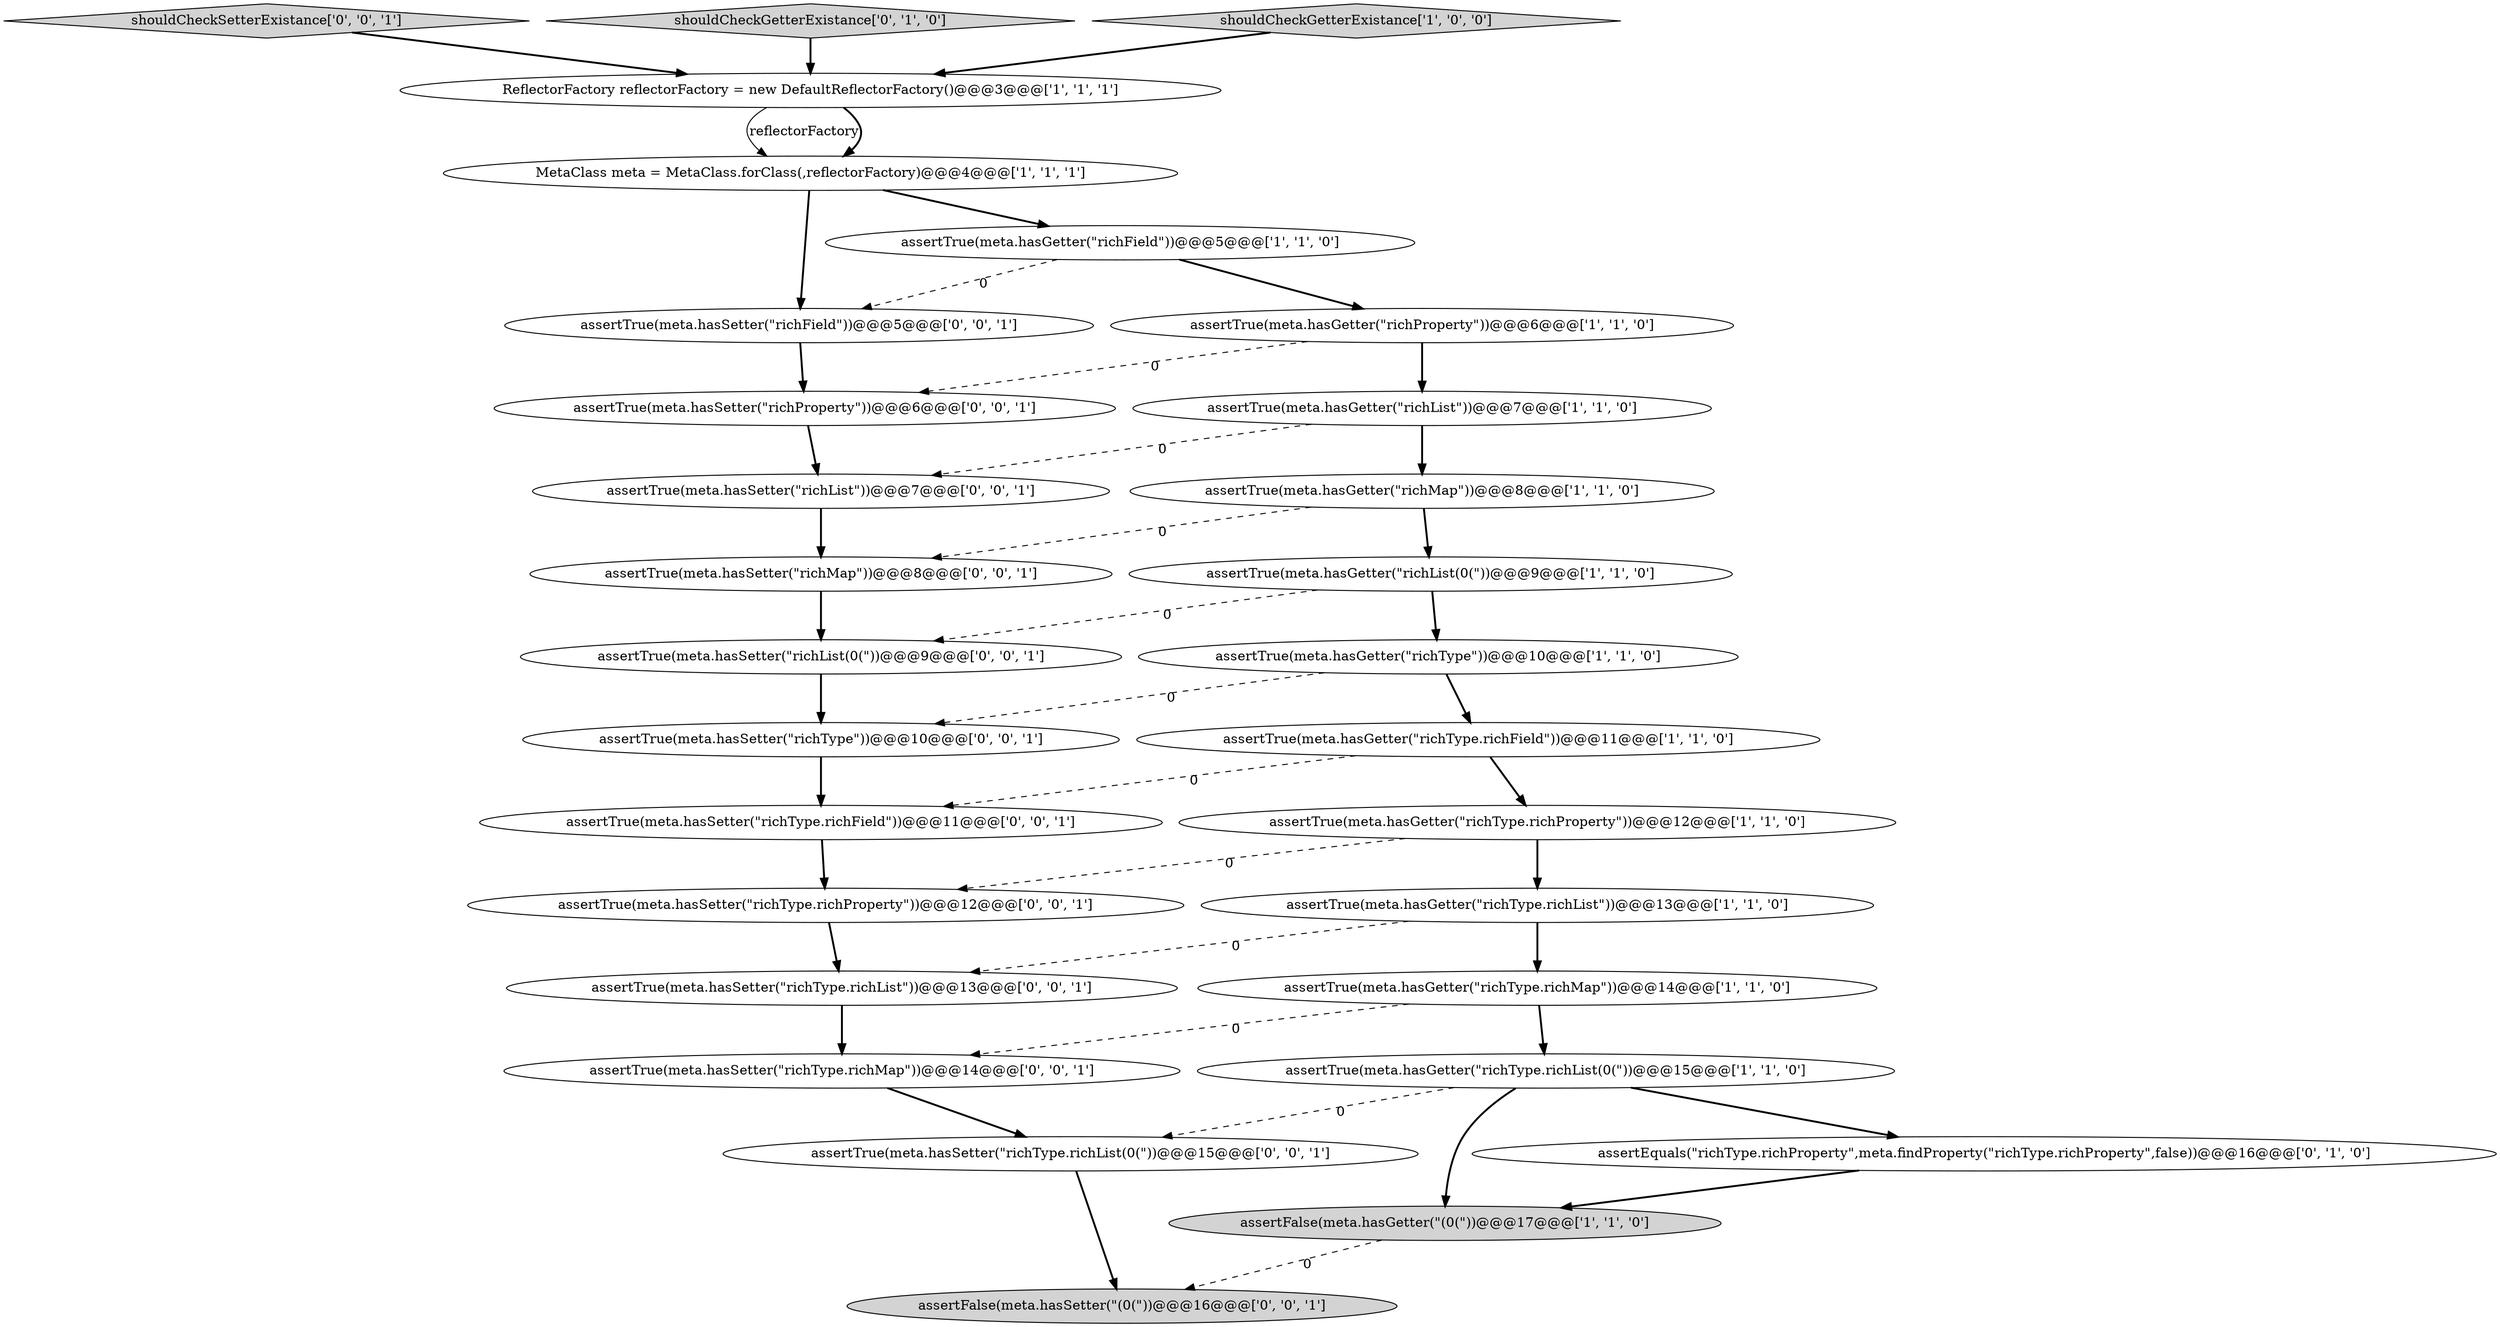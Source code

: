 digraph {
3 [style = filled, label = "MetaClass meta = MetaClass.forClass(,reflectorFactory)@@@4@@@['1', '1', '1']", fillcolor = white, shape = ellipse image = "AAA0AAABBB1BBB"];
2 [style = filled, label = "ReflectorFactory reflectorFactory = new DefaultReflectorFactory()@@@3@@@['1', '1', '1']", fillcolor = white, shape = ellipse image = "AAA0AAABBB1BBB"];
21 [style = filled, label = "assertTrue(meta.hasSetter(\"richType.richList(0(\"))@@@15@@@['0', '0', '1']", fillcolor = white, shape = ellipse image = "AAA0AAABBB3BBB"];
5 [style = filled, label = "assertTrue(meta.hasGetter(\"richType.richList\"))@@@13@@@['1', '1', '0']", fillcolor = white, shape = ellipse image = "AAA0AAABBB1BBB"];
28 [style = filled, label = "assertTrue(meta.hasSetter(\"richList\"))@@@7@@@['0', '0', '1']", fillcolor = white, shape = ellipse image = "AAA0AAABBB3BBB"];
27 [style = filled, label = "assertTrue(meta.hasSetter(\"richType.richMap\"))@@@14@@@['0', '0', '1']", fillcolor = white, shape = ellipse image = "AAA0AAABBB3BBB"];
17 [style = filled, label = "assertTrue(meta.hasSetter(\"richMap\"))@@@8@@@['0', '0', '1']", fillcolor = white, shape = ellipse image = "AAA0AAABBB3BBB"];
8 [style = filled, label = "assertTrue(meta.hasGetter(\"richType.richField\"))@@@11@@@['1', '1', '0']", fillcolor = white, shape = ellipse image = "AAA0AAABBB1BBB"];
29 [style = filled, label = "shouldCheckSetterExistance['0', '0', '1']", fillcolor = lightgray, shape = diamond image = "AAA0AAABBB3BBB"];
18 [style = filled, label = "assertTrue(meta.hasSetter(\"richType\"))@@@10@@@['0', '0', '1']", fillcolor = white, shape = ellipse image = "AAA0AAABBB3BBB"];
1 [style = filled, label = "assertTrue(meta.hasGetter(\"richMap\"))@@@8@@@['1', '1', '0']", fillcolor = white, shape = ellipse image = "AAA0AAABBB1BBB"];
20 [style = filled, label = "assertTrue(meta.hasSetter(\"richList(0(\"))@@@9@@@['0', '0', '1']", fillcolor = white, shape = ellipse image = "AAA0AAABBB3BBB"];
4 [style = filled, label = "assertFalse(meta.hasGetter(\"(0(\"))@@@17@@@['1', '1', '0']", fillcolor = lightgray, shape = ellipse image = "AAA0AAABBB1BBB"];
12 [style = filled, label = "assertTrue(meta.hasGetter(\"richList\"))@@@7@@@['1', '1', '0']", fillcolor = white, shape = ellipse image = "AAA0AAABBB1BBB"];
16 [style = filled, label = "assertEquals(\"richType.richProperty\",meta.findProperty(\"richType.richProperty\",false))@@@16@@@['0', '1', '0']", fillcolor = white, shape = ellipse image = "AAA1AAABBB2BBB"];
26 [style = filled, label = "assertFalse(meta.hasSetter(\"(0(\"))@@@16@@@['0', '0', '1']", fillcolor = lightgray, shape = ellipse image = "AAA0AAABBB3BBB"];
10 [style = filled, label = "assertTrue(meta.hasGetter(\"richType.richList(0(\"))@@@15@@@['1', '1', '0']", fillcolor = white, shape = ellipse image = "AAA0AAABBB1BBB"];
15 [style = filled, label = "shouldCheckGetterExistance['0', '1', '0']", fillcolor = lightgray, shape = diamond image = "AAA0AAABBB2BBB"];
19 [style = filled, label = "assertTrue(meta.hasSetter(\"richType.richList\"))@@@13@@@['0', '0', '1']", fillcolor = white, shape = ellipse image = "AAA0AAABBB3BBB"];
14 [style = filled, label = "assertTrue(meta.hasGetter(\"richProperty\"))@@@6@@@['1', '1', '0']", fillcolor = white, shape = ellipse image = "AAA0AAABBB1BBB"];
22 [style = filled, label = "assertTrue(meta.hasSetter(\"richType.richProperty\"))@@@12@@@['0', '0', '1']", fillcolor = white, shape = ellipse image = "AAA0AAABBB3BBB"];
7 [style = filled, label = "assertTrue(meta.hasGetter(\"richType.richProperty\"))@@@12@@@['1', '1', '0']", fillcolor = white, shape = ellipse image = "AAA0AAABBB1BBB"];
6 [style = filled, label = "shouldCheckGetterExistance['1', '0', '0']", fillcolor = lightgray, shape = diamond image = "AAA0AAABBB1BBB"];
9 [style = filled, label = "assertTrue(meta.hasGetter(\"richType.richMap\"))@@@14@@@['1', '1', '0']", fillcolor = white, shape = ellipse image = "AAA0AAABBB1BBB"];
23 [style = filled, label = "assertTrue(meta.hasSetter(\"richField\"))@@@5@@@['0', '0', '1']", fillcolor = white, shape = ellipse image = "AAA0AAABBB3BBB"];
24 [style = filled, label = "assertTrue(meta.hasSetter(\"richProperty\"))@@@6@@@['0', '0', '1']", fillcolor = white, shape = ellipse image = "AAA0AAABBB3BBB"];
11 [style = filled, label = "assertTrue(meta.hasGetter(\"richField\"))@@@5@@@['1', '1', '0']", fillcolor = white, shape = ellipse image = "AAA0AAABBB1BBB"];
0 [style = filled, label = "assertTrue(meta.hasGetter(\"richType\"))@@@10@@@['1', '1', '0']", fillcolor = white, shape = ellipse image = "AAA0AAABBB1BBB"];
25 [style = filled, label = "assertTrue(meta.hasSetter(\"richType.richField\"))@@@11@@@['0', '0', '1']", fillcolor = white, shape = ellipse image = "AAA0AAABBB3BBB"];
13 [style = filled, label = "assertTrue(meta.hasGetter(\"richList(0(\"))@@@9@@@['1', '1', '0']", fillcolor = white, shape = ellipse image = "AAA0AAABBB1BBB"];
10->16 [style = bold, label=""];
4->26 [style = dashed, label="0"];
22->19 [style = bold, label=""];
3->11 [style = bold, label=""];
16->4 [style = bold, label=""];
23->24 [style = bold, label=""];
12->28 [style = dashed, label="0"];
13->0 [style = bold, label=""];
2->3 [style = solid, label="reflectorFactory"];
29->2 [style = bold, label=""];
20->18 [style = bold, label=""];
8->25 [style = dashed, label="0"];
28->17 [style = bold, label=""];
10->21 [style = dashed, label="0"];
12->1 [style = bold, label=""];
18->25 [style = bold, label=""];
14->12 [style = bold, label=""];
0->8 [style = bold, label=""];
5->19 [style = dashed, label="0"];
5->9 [style = bold, label=""];
17->20 [style = bold, label=""];
11->23 [style = dashed, label="0"];
11->14 [style = bold, label=""];
15->2 [style = bold, label=""];
6->2 [style = bold, label=""];
2->3 [style = bold, label=""];
19->27 [style = bold, label=""];
3->23 [style = bold, label=""];
14->24 [style = dashed, label="0"];
21->26 [style = bold, label=""];
10->4 [style = bold, label=""];
7->22 [style = dashed, label="0"];
7->5 [style = bold, label=""];
13->20 [style = dashed, label="0"];
8->7 [style = bold, label=""];
24->28 [style = bold, label=""];
1->17 [style = dashed, label="0"];
25->22 [style = bold, label=""];
0->18 [style = dashed, label="0"];
9->27 [style = dashed, label="0"];
27->21 [style = bold, label=""];
9->10 [style = bold, label=""];
1->13 [style = bold, label=""];
}
